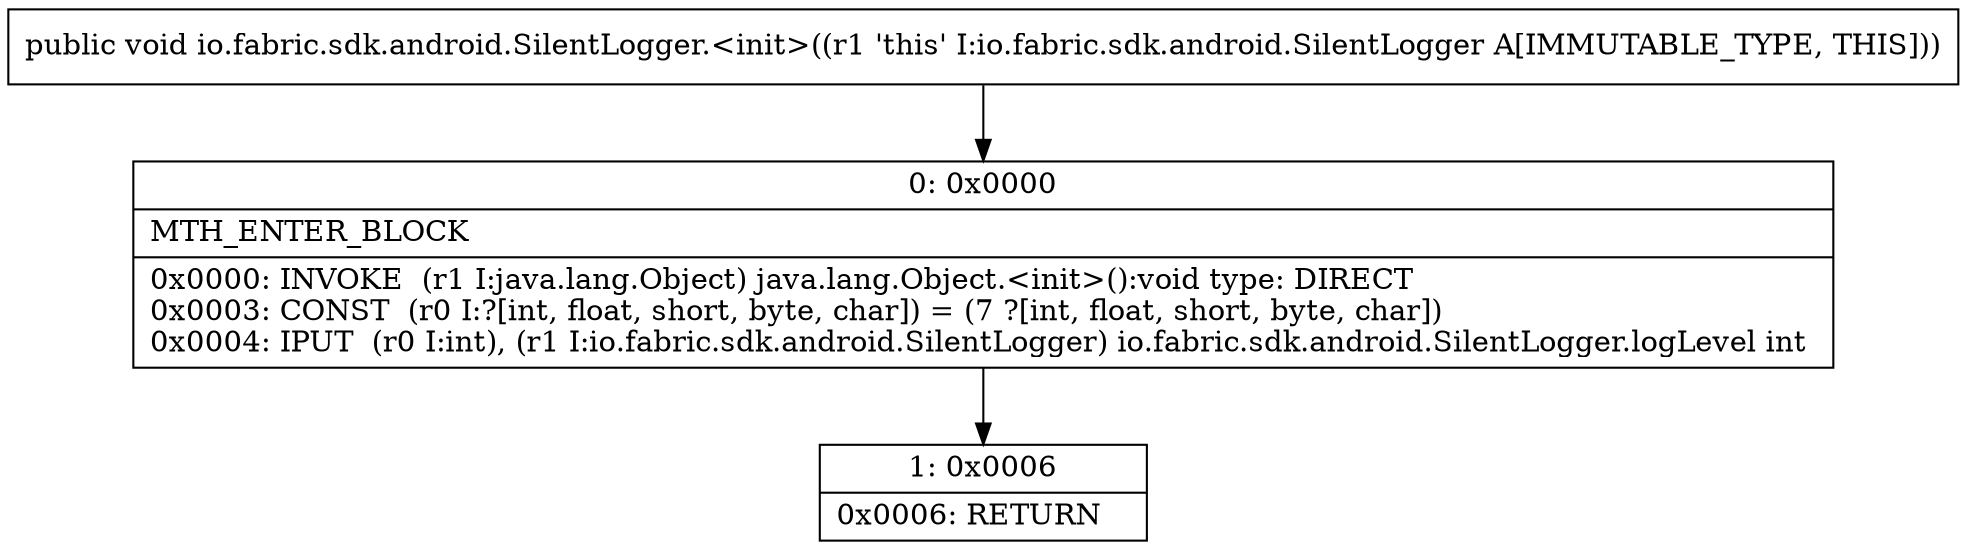 digraph "CFG forio.fabric.sdk.android.SilentLogger.\<init\>()V" {
Node_0 [shape=record,label="{0\:\ 0x0000|MTH_ENTER_BLOCK\l|0x0000: INVOKE  (r1 I:java.lang.Object) java.lang.Object.\<init\>():void type: DIRECT \l0x0003: CONST  (r0 I:?[int, float, short, byte, char]) = (7 ?[int, float, short, byte, char]) \l0x0004: IPUT  (r0 I:int), (r1 I:io.fabric.sdk.android.SilentLogger) io.fabric.sdk.android.SilentLogger.logLevel int \l}"];
Node_1 [shape=record,label="{1\:\ 0x0006|0x0006: RETURN   \l}"];
MethodNode[shape=record,label="{public void io.fabric.sdk.android.SilentLogger.\<init\>((r1 'this' I:io.fabric.sdk.android.SilentLogger A[IMMUTABLE_TYPE, THIS])) }"];
MethodNode -> Node_0;
Node_0 -> Node_1;
}

